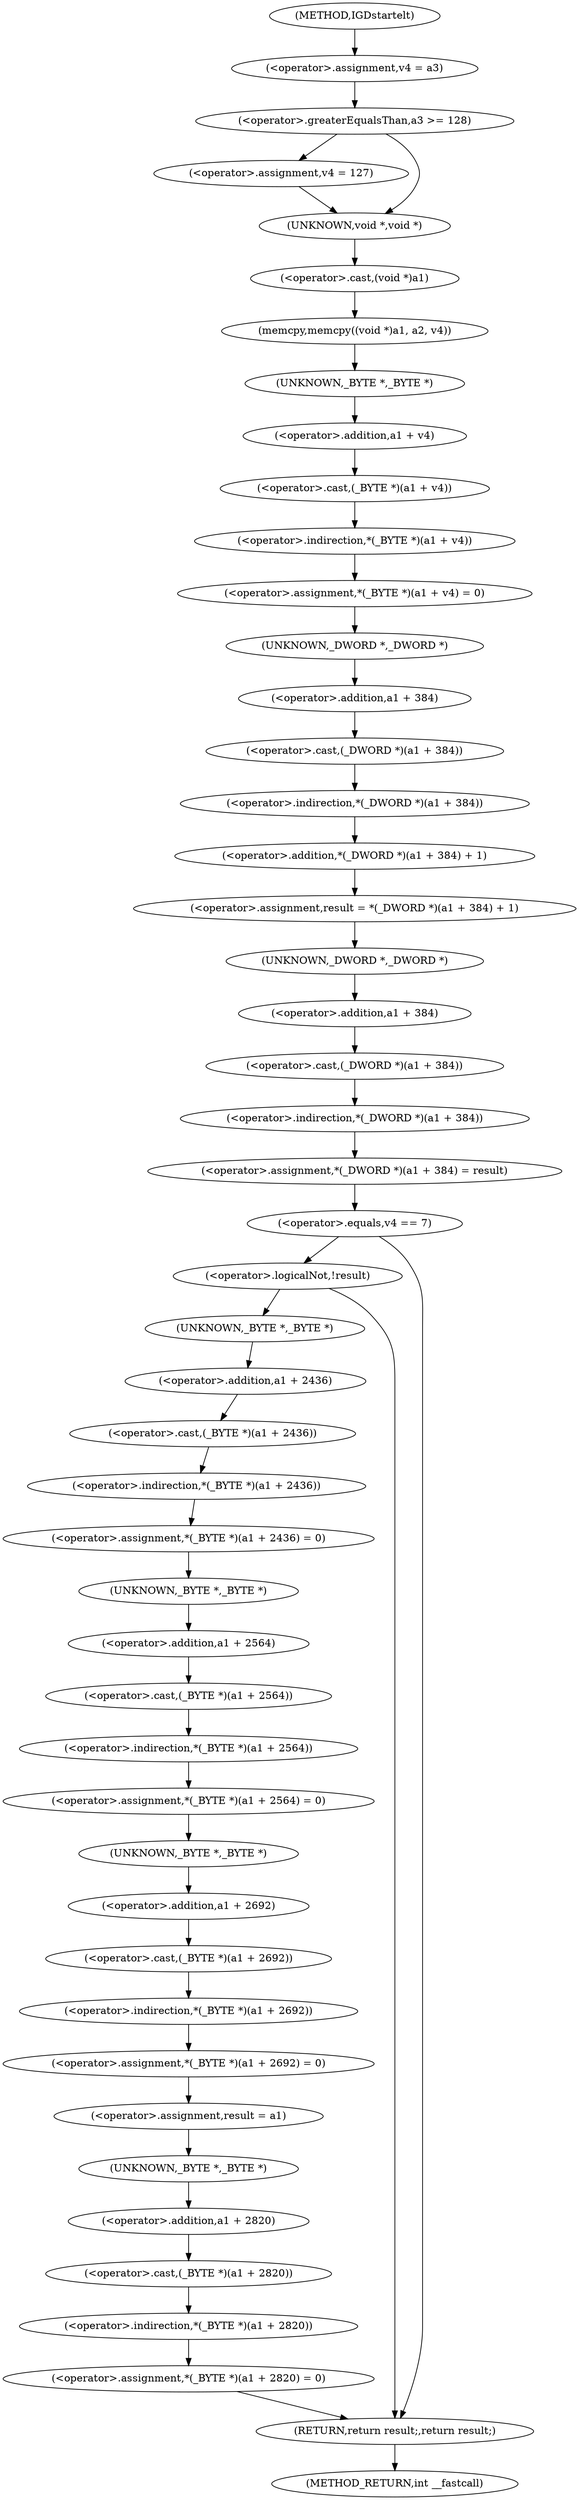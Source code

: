 digraph IGDstartelt {  
"1000110" [label = "(<operator>.assignment,v4 = a3)" ]
"1000114" [label = "(<operator>.greaterEqualsThan,a3 >= 128)" ]
"1000117" [label = "(<operator>.assignment,v4 = 127)" ]
"1000120" [label = "(memcpy,memcpy((void *)a1, a2, v4))" ]
"1000121" [label = "(<operator>.cast,(void *)a1)" ]
"1000122" [label = "(UNKNOWN,void *,void *)" ]
"1000126" [label = "(<operator>.assignment,*(_BYTE *)(a1 + v4) = 0)" ]
"1000127" [label = "(<operator>.indirection,*(_BYTE *)(a1 + v4))" ]
"1000128" [label = "(<operator>.cast,(_BYTE *)(a1 + v4))" ]
"1000129" [label = "(UNKNOWN,_BYTE *,_BYTE *)" ]
"1000130" [label = "(<operator>.addition,a1 + v4)" ]
"1000134" [label = "(<operator>.assignment,result = *(_DWORD *)(a1 + 384) + 1)" ]
"1000136" [label = "(<operator>.addition,*(_DWORD *)(a1 + 384) + 1)" ]
"1000137" [label = "(<operator>.indirection,*(_DWORD *)(a1 + 384))" ]
"1000138" [label = "(<operator>.cast,(_DWORD *)(a1 + 384))" ]
"1000139" [label = "(UNKNOWN,_DWORD *,_DWORD *)" ]
"1000140" [label = "(<operator>.addition,a1 + 384)" ]
"1000144" [label = "(<operator>.assignment,*(_DWORD *)(a1 + 384) = result)" ]
"1000145" [label = "(<operator>.indirection,*(_DWORD *)(a1 + 384))" ]
"1000146" [label = "(<operator>.cast,(_DWORD *)(a1 + 384))" ]
"1000147" [label = "(UNKNOWN,_DWORD *,_DWORD *)" ]
"1000148" [label = "(<operator>.addition,a1 + 384)" ]
"1000153" [label = "(<operator>.equals,v4 == 7)" ]
"1000158" [label = "(<operator>.logicalNot,!result)" ]
"1000161" [label = "(<operator>.assignment,*(_BYTE *)(a1 + 2436) = 0)" ]
"1000162" [label = "(<operator>.indirection,*(_BYTE *)(a1 + 2436))" ]
"1000163" [label = "(<operator>.cast,(_BYTE *)(a1 + 2436))" ]
"1000164" [label = "(UNKNOWN,_BYTE *,_BYTE *)" ]
"1000165" [label = "(<operator>.addition,a1 + 2436)" ]
"1000169" [label = "(<operator>.assignment,*(_BYTE *)(a1 + 2564) = 0)" ]
"1000170" [label = "(<operator>.indirection,*(_BYTE *)(a1 + 2564))" ]
"1000171" [label = "(<operator>.cast,(_BYTE *)(a1 + 2564))" ]
"1000172" [label = "(UNKNOWN,_BYTE *,_BYTE *)" ]
"1000173" [label = "(<operator>.addition,a1 + 2564)" ]
"1000177" [label = "(<operator>.assignment,*(_BYTE *)(a1 + 2692) = 0)" ]
"1000178" [label = "(<operator>.indirection,*(_BYTE *)(a1 + 2692))" ]
"1000179" [label = "(<operator>.cast,(_BYTE *)(a1 + 2692))" ]
"1000180" [label = "(UNKNOWN,_BYTE *,_BYTE *)" ]
"1000181" [label = "(<operator>.addition,a1 + 2692)" ]
"1000185" [label = "(<operator>.assignment,result = a1)" ]
"1000188" [label = "(<operator>.assignment,*(_BYTE *)(a1 + 2820) = 0)" ]
"1000189" [label = "(<operator>.indirection,*(_BYTE *)(a1 + 2820))" ]
"1000190" [label = "(<operator>.cast,(_BYTE *)(a1 + 2820))" ]
"1000191" [label = "(UNKNOWN,_BYTE *,_BYTE *)" ]
"1000192" [label = "(<operator>.addition,a1 + 2820)" ]
"1000196" [label = "(RETURN,return result;,return result;)" ]
"1000103" [label = "(METHOD,IGDstartelt)" ]
"1000198" [label = "(METHOD_RETURN,int __fastcall)" ]
  "1000110" -> "1000114" 
  "1000114" -> "1000122" 
  "1000114" -> "1000117" 
  "1000117" -> "1000122" 
  "1000120" -> "1000129" 
  "1000121" -> "1000120" 
  "1000122" -> "1000121" 
  "1000126" -> "1000139" 
  "1000127" -> "1000126" 
  "1000128" -> "1000127" 
  "1000129" -> "1000130" 
  "1000130" -> "1000128" 
  "1000134" -> "1000147" 
  "1000136" -> "1000134" 
  "1000137" -> "1000136" 
  "1000138" -> "1000137" 
  "1000139" -> "1000140" 
  "1000140" -> "1000138" 
  "1000144" -> "1000153" 
  "1000145" -> "1000144" 
  "1000146" -> "1000145" 
  "1000147" -> "1000148" 
  "1000148" -> "1000146" 
  "1000153" -> "1000158" 
  "1000153" -> "1000196" 
  "1000158" -> "1000164" 
  "1000158" -> "1000196" 
  "1000161" -> "1000172" 
  "1000162" -> "1000161" 
  "1000163" -> "1000162" 
  "1000164" -> "1000165" 
  "1000165" -> "1000163" 
  "1000169" -> "1000180" 
  "1000170" -> "1000169" 
  "1000171" -> "1000170" 
  "1000172" -> "1000173" 
  "1000173" -> "1000171" 
  "1000177" -> "1000185" 
  "1000178" -> "1000177" 
  "1000179" -> "1000178" 
  "1000180" -> "1000181" 
  "1000181" -> "1000179" 
  "1000185" -> "1000191" 
  "1000188" -> "1000196" 
  "1000189" -> "1000188" 
  "1000190" -> "1000189" 
  "1000191" -> "1000192" 
  "1000192" -> "1000190" 
  "1000196" -> "1000198" 
  "1000103" -> "1000110" 
}

